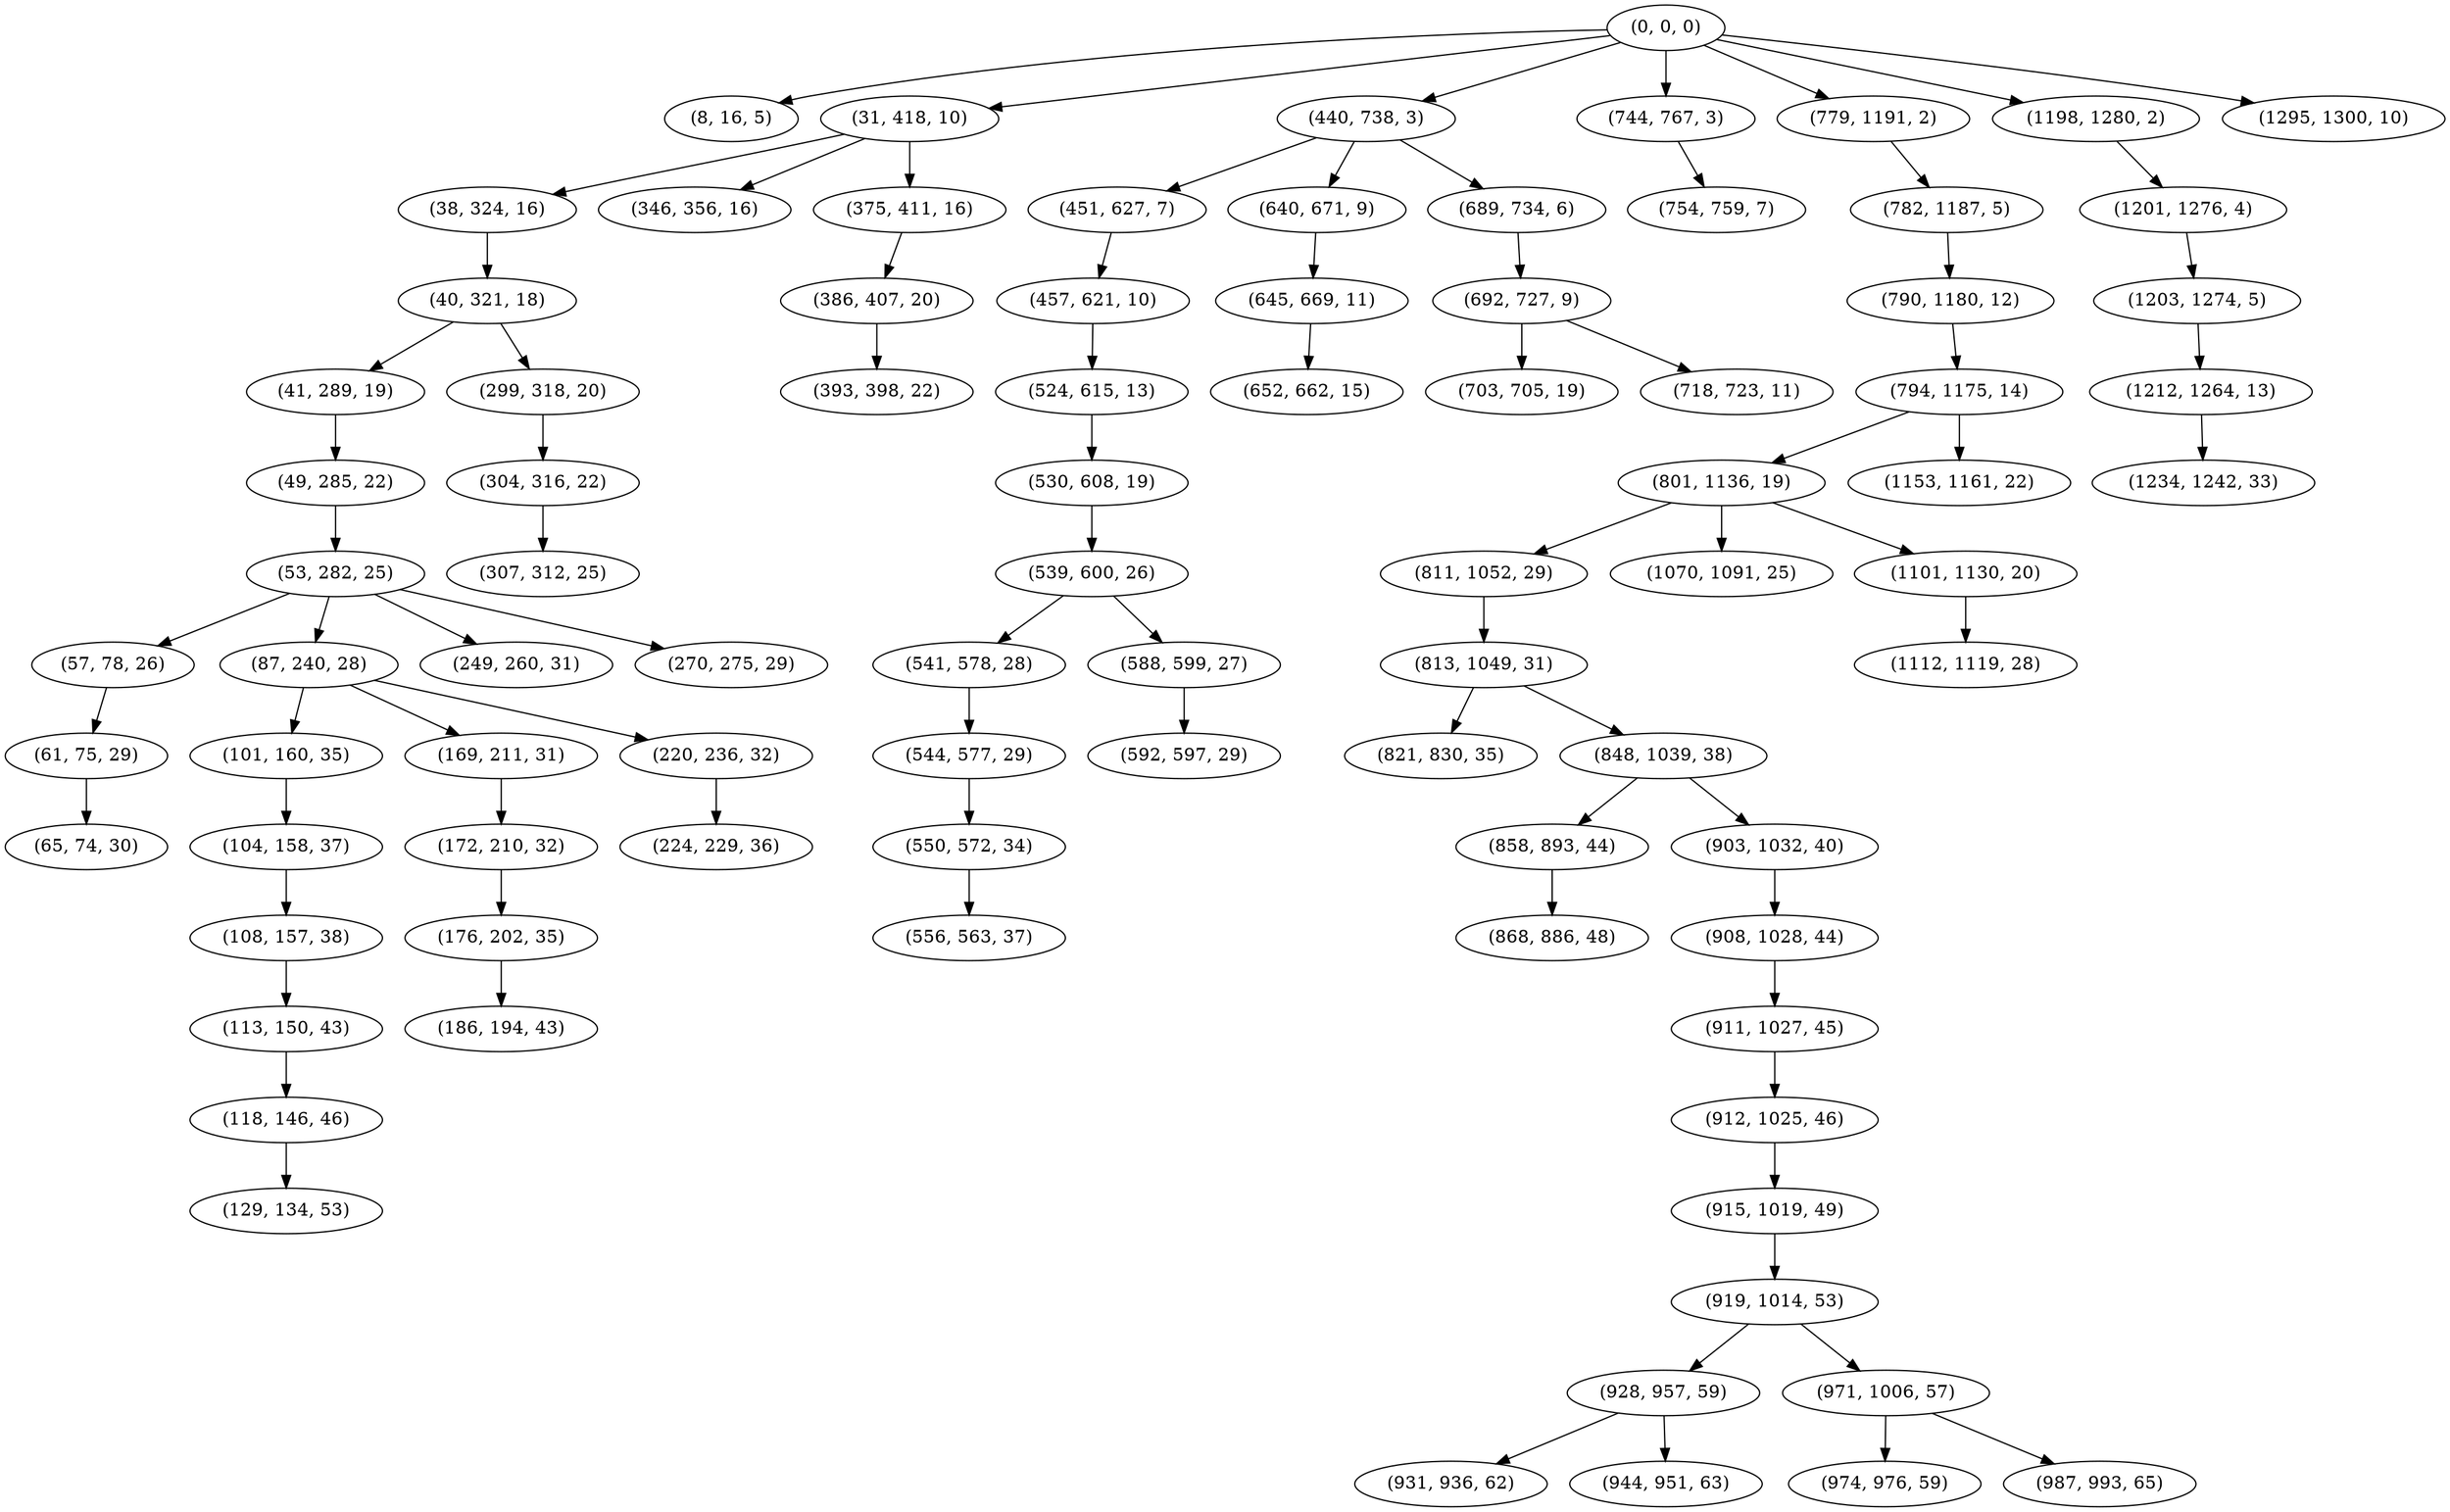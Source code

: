 digraph tree {
    "(0, 0, 0)";
    "(8, 16, 5)";
    "(31, 418, 10)";
    "(38, 324, 16)";
    "(40, 321, 18)";
    "(41, 289, 19)";
    "(49, 285, 22)";
    "(53, 282, 25)";
    "(57, 78, 26)";
    "(61, 75, 29)";
    "(65, 74, 30)";
    "(87, 240, 28)";
    "(101, 160, 35)";
    "(104, 158, 37)";
    "(108, 157, 38)";
    "(113, 150, 43)";
    "(118, 146, 46)";
    "(129, 134, 53)";
    "(169, 211, 31)";
    "(172, 210, 32)";
    "(176, 202, 35)";
    "(186, 194, 43)";
    "(220, 236, 32)";
    "(224, 229, 36)";
    "(249, 260, 31)";
    "(270, 275, 29)";
    "(299, 318, 20)";
    "(304, 316, 22)";
    "(307, 312, 25)";
    "(346, 356, 16)";
    "(375, 411, 16)";
    "(386, 407, 20)";
    "(393, 398, 22)";
    "(440, 738, 3)";
    "(451, 627, 7)";
    "(457, 621, 10)";
    "(524, 615, 13)";
    "(530, 608, 19)";
    "(539, 600, 26)";
    "(541, 578, 28)";
    "(544, 577, 29)";
    "(550, 572, 34)";
    "(556, 563, 37)";
    "(588, 599, 27)";
    "(592, 597, 29)";
    "(640, 671, 9)";
    "(645, 669, 11)";
    "(652, 662, 15)";
    "(689, 734, 6)";
    "(692, 727, 9)";
    "(703, 705, 19)";
    "(718, 723, 11)";
    "(744, 767, 3)";
    "(754, 759, 7)";
    "(779, 1191, 2)";
    "(782, 1187, 5)";
    "(790, 1180, 12)";
    "(794, 1175, 14)";
    "(801, 1136, 19)";
    "(811, 1052, 29)";
    "(813, 1049, 31)";
    "(821, 830, 35)";
    "(848, 1039, 38)";
    "(858, 893, 44)";
    "(868, 886, 48)";
    "(903, 1032, 40)";
    "(908, 1028, 44)";
    "(911, 1027, 45)";
    "(912, 1025, 46)";
    "(915, 1019, 49)";
    "(919, 1014, 53)";
    "(928, 957, 59)";
    "(931, 936, 62)";
    "(944, 951, 63)";
    "(971, 1006, 57)";
    "(974, 976, 59)";
    "(987, 993, 65)";
    "(1070, 1091, 25)";
    "(1101, 1130, 20)";
    "(1112, 1119, 28)";
    "(1153, 1161, 22)";
    "(1198, 1280, 2)";
    "(1201, 1276, 4)";
    "(1203, 1274, 5)";
    "(1212, 1264, 13)";
    "(1234, 1242, 33)";
    "(1295, 1300, 10)";
    "(0, 0, 0)" -> "(8, 16, 5)";
    "(0, 0, 0)" -> "(31, 418, 10)";
    "(0, 0, 0)" -> "(440, 738, 3)";
    "(0, 0, 0)" -> "(744, 767, 3)";
    "(0, 0, 0)" -> "(779, 1191, 2)";
    "(0, 0, 0)" -> "(1198, 1280, 2)";
    "(0, 0, 0)" -> "(1295, 1300, 10)";
    "(31, 418, 10)" -> "(38, 324, 16)";
    "(31, 418, 10)" -> "(346, 356, 16)";
    "(31, 418, 10)" -> "(375, 411, 16)";
    "(38, 324, 16)" -> "(40, 321, 18)";
    "(40, 321, 18)" -> "(41, 289, 19)";
    "(40, 321, 18)" -> "(299, 318, 20)";
    "(41, 289, 19)" -> "(49, 285, 22)";
    "(49, 285, 22)" -> "(53, 282, 25)";
    "(53, 282, 25)" -> "(57, 78, 26)";
    "(53, 282, 25)" -> "(87, 240, 28)";
    "(53, 282, 25)" -> "(249, 260, 31)";
    "(53, 282, 25)" -> "(270, 275, 29)";
    "(57, 78, 26)" -> "(61, 75, 29)";
    "(61, 75, 29)" -> "(65, 74, 30)";
    "(87, 240, 28)" -> "(101, 160, 35)";
    "(87, 240, 28)" -> "(169, 211, 31)";
    "(87, 240, 28)" -> "(220, 236, 32)";
    "(101, 160, 35)" -> "(104, 158, 37)";
    "(104, 158, 37)" -> "(108, 157, 38)";
    "(108, 157, 38)" -> "(113, 150, 43)";
    "(113, 150, 43)" -> "(118, 146, 46)";
    "(118, 146, 46)" -> "(129, 134, 53)";
    "(169, 211, 31)" -> "(172, 210, 32)";
    "(172, 210, 32)" -> "(176, 202, 35)";
    "(176, 202, 35)" -> "(186, 194, 43)";
    "(220, 236, 32)" -> "(224, 229, 36)";
    "(299, 318, 20)" -> "(304, 316, 22)";
    "(304, 316, 22)" -> "(307, 312, 25)";
    "(375, 411, 16)" -> "(386, 407, 20)";
    "(386, 407, 20)" -> "(393, 398, 22)";
    "(440, 738, 3)" -> "(451, 627, 7)";
    "(440, 738, 3)" -> "(640, 671, 9)";
    "(440, 738, 3)" -> "(689, 734, 6)";
    "(451, 627, 7)" -> "(457, 621, 10)";
    "(457, 621, 10)" -> "(524, 615, 13)";
    "(524, 615, 13)" -> "(530, 608, 19)";
    "(530, 608, 19)" -> "(539, 600, 26)";
    "(539, 600, 26)" -> "(541, 578, 28)";
    "(539, 600, 26)" -> "(588, 599, 27)";
    "(541, 578, 28)" -> "(544, 577, 29)";
    "(544, 577, 29)" -> "(550, 572, 34)";
    "(550, 572, 34)" -> "(556, 563, 37)";
    "(588, 599, 27)" -> "(592, 597, 29)";
    "(640, 671, 9)" -> "(645, 669, 11)";
    "(645, 669, 11)" -> "(652, 662, 15)";
    "(689, 734, 6)" -> "(692, 727, 9)";
    "(692, 727, 9)" -> "(703, 705, 19)";
    "(692, 727, 9)" -> "(718, 723, 11)";
    "(744, 767, 3)" -> "(754, 759, 7)";
    "(779, 1191, 2)" -> "(782, 1187, 5)";
    "(782, 1187, 5)" -> "(790, 1180, 12)";
    "(790, 1180, 12)" -> "(794, 1175, 14)";
    "(794, 1175, 14)" -> "(801, 1136, 19)";
    "(794, 1175, 14)" -> "(1153, 1161, 22)";
    "(801, 1136, 19)" -> "(811, 1052, 29)";
    "(801, 1136, 19)" -> "(1070, 1091, 25)";
    "(801, 1136, 19)" -> "(1101, 1130, 20)";
    "(811, 1052, 29)" -> "(813, 1049, 31)";
    "(813, 1049, 31)" -> "(821, 830, 35)";
    "(813, 1049, 31)" -> "(848, 1039, 38)";
    "(848, 1039, 38)" -> "(858, 893, 44)";
    "(848, 1039, 38)" -> "(903, 1032, 40)";
    "(858, 893, 44)" -> "(868, 886, 48)";
    "(903, 1032, 40)" -> "(908, 1028, 44)";
    "(908, 1028, 44)" -> "(911, 1027, 45)";
    "(911, 1027, 45)" -> "(912, 1025, 46)";
    "(912, 1025, 46)" -> "(915, 1019, 49)";
    "(915, 1019, 49)" -> "(919, 1014, 53)";
    "(919, 1014, 53)" -> "(928, 957, 59)";
    "(919, 1014, 53)" -> "(971, 1006, 57)";
    "(928, 957, 59)" -> "(931, 936, 62)";
    "(928, 957, 59)" -> "(944, 951, 63)";
    "(971, 1006, 57)" -> "(974, 976, 59)";
    "(971, 1006, 57)" -> "(987, 993, 65)";
    "(1101, 1130, 20)" -> "(1112, 1119, 28)";
    "(1198, 1280, 2)" -> "(1201, 1276, 4)";
    "(1201, 1276, 4)" -> "(1203, 1274, 5)";
    "(1203, 1274, 5)" -> "(1212, 1264, 13)";
    "(1212, 1264, 13)" -> "(1234, 1242, 33)";
}
